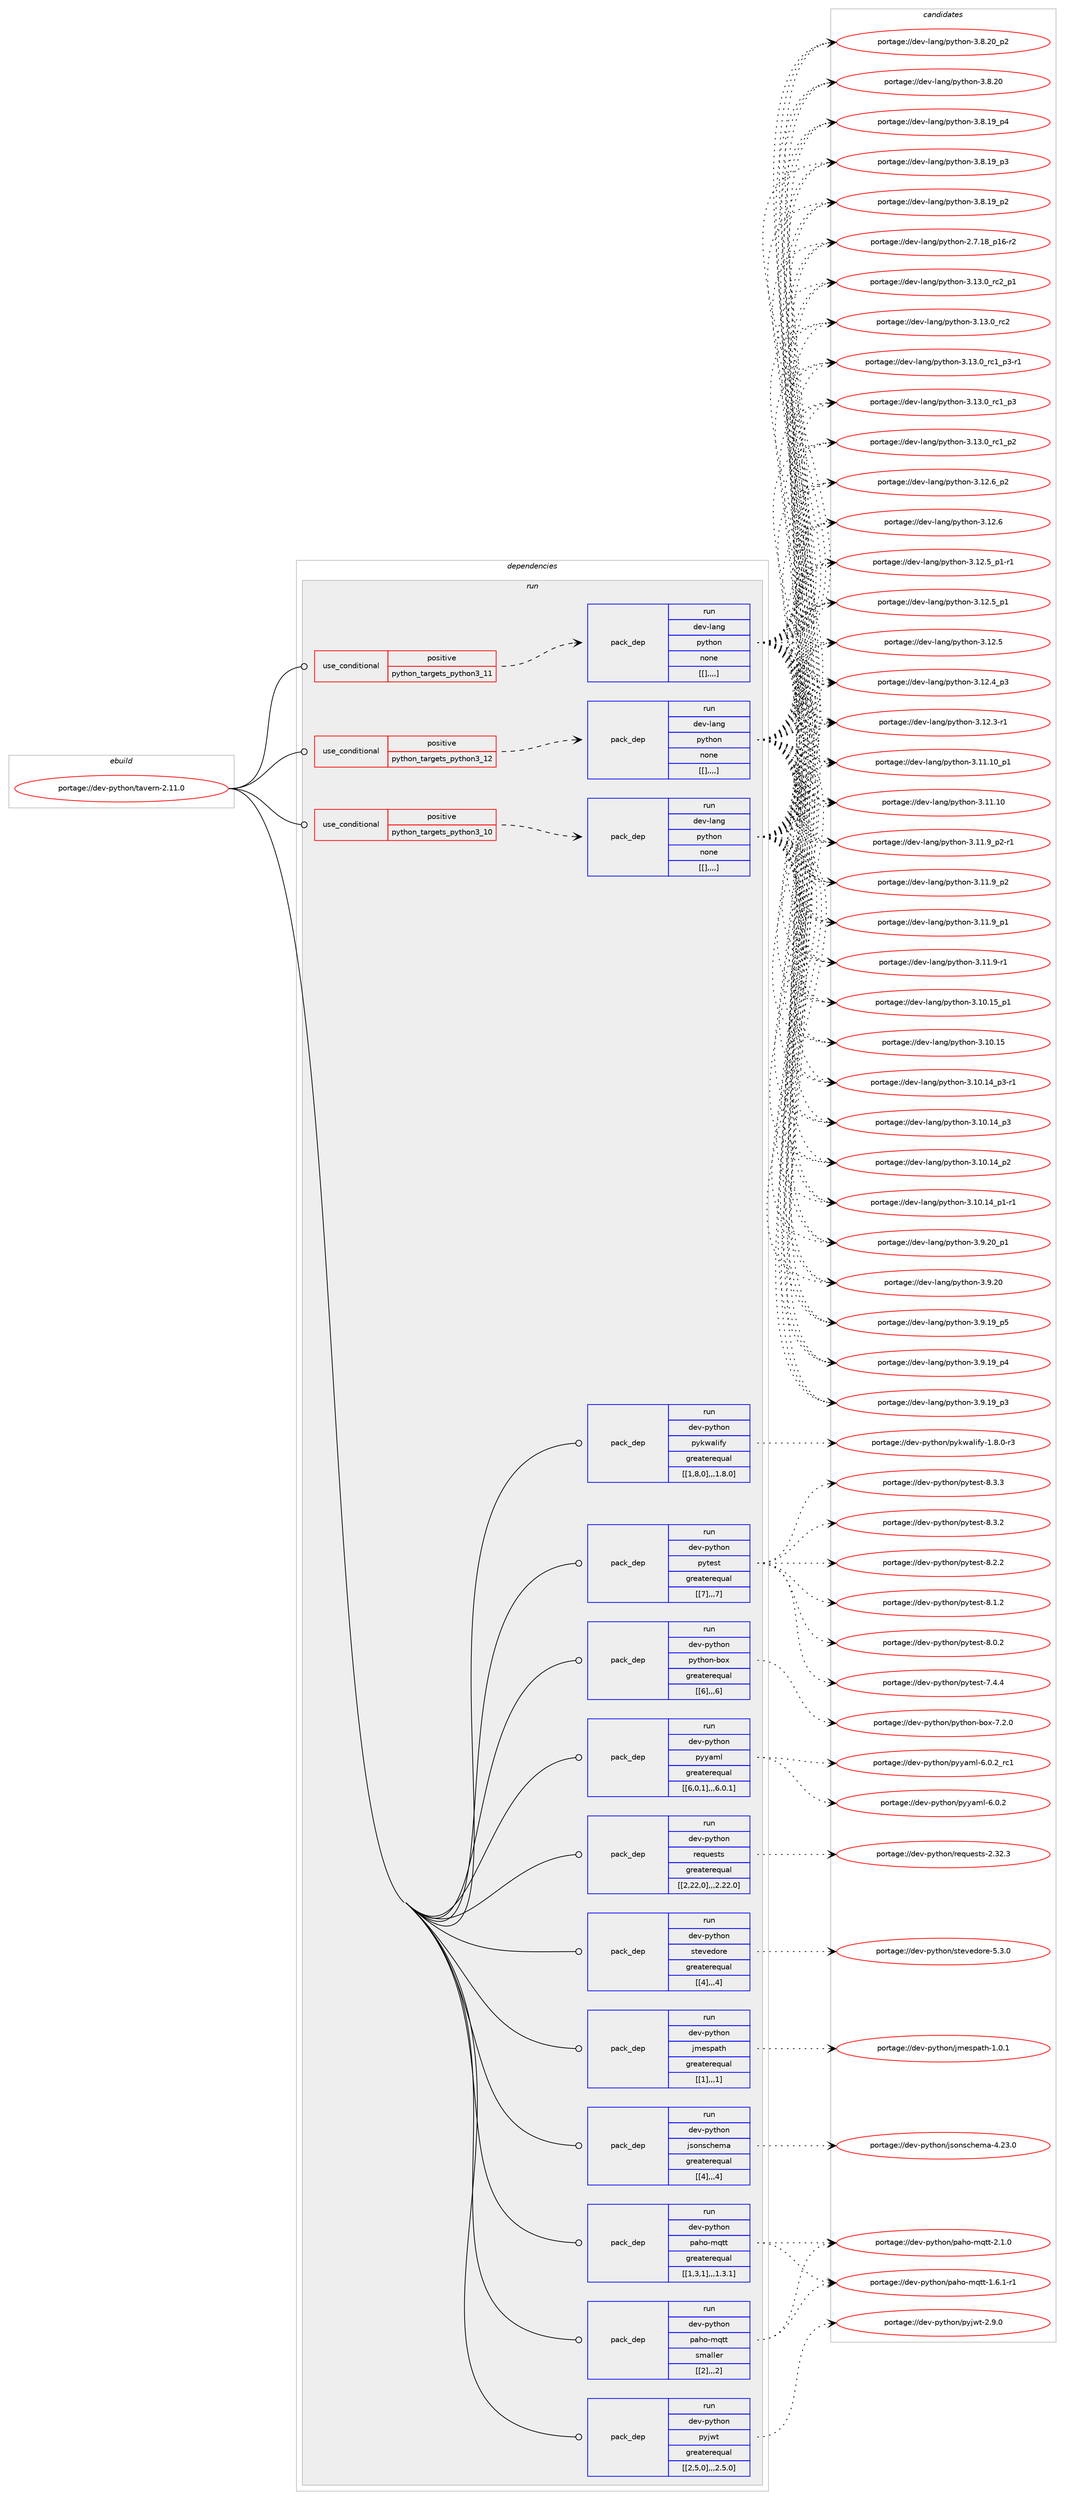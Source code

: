 digraph prolog {

# *************
# Graph options
# *************

newrank=true;
concentrate=true;
compound=true;
graph [rankdir=LR,fontname=Helvetica,fontsize=10,ranksep=1.5];#, ranksep=2.5, nodesep=0.2];
edge  [arrowhead=vee];
node  [fontname=Helvetica,fontsize=10];

# **********
# The ebuild
# **********

subgraph cluster_leftcol {
color=gray;
label=<<i>ebuild</i>>;
id [label="portage://dev-python/tavern-2.11.0", color=red, width=4, href="../dev-python/tavern-2.11.0.svg"];
}

# ****************
# The dependencies
# ****************

subgraph cluster_midcol {
color=gray;
label=<<i>dependencies</i>>;
subgraph cluster_compile {
fillcolor="#eeeeee";
style=filled;
label=<<i>compile</i>>;
}
subgraph cluster_compileandrun {
fillcolor="#eeeeee";
style=filled;
label=<<i>compile and run</i>>;
}
subgraph cluster_run {
fillcolor="#eeeeee";
style=filled;
label=<<i>run</i>>;
subgraph cond42056 {
dependency168620 [label=<<TABLE BORDER="0" CELLBORDER="1" CELLSPACING="0" CELLPADDING="4"><TR><TD ROWSPAN="3" CELLPADDING="10">use_conditional</TD></TR><TR><TD>positive</TD></TR><TR><TD>python_targets_python3_10</TD></TR></TABLE>>, shape=none, color=red];
subgraph pack125306 {
dependency168621 [label=<<TABLE BORDER="0" CELLBORDER="1" CELLSPACING="0" CELLPADDING="4" WIDTH="220"><TR><TD ROWSPAN="6" CELLPADDING="30">pack_dep</TD></TR><TR><TD WIDTH="110">run</TD></TR><TR><TD>dev-lang</TD></TR><TR><TD>python</TD></TR><TR><TD>none</TD></TR><TR><TD>[[],,,,]</TD></TR></TABLE>>, shape=none, color=blue];
}
dependency168620:e -> dependency168621:w [weight=20,style="dashed",arrowhead="vee"];
}
id:e -> dependency168620:w [weight=20,style="solid",arrowhead="odot"];
subgraph cond42057 {
dependency168622 [label=<<TABLE BORDER="0" CELLBORDER="1" CELLSPACING="0" CELLPADDING="4"><TR><TD ROWSPAN="3" CELLPADDING="10">use_conditional</TD></TR><TR><TD>positive</TD></TR><TR><TD>python_targets_python3_11</TD></TR></TABLE>>, shape=none, color=red];
subgraph pack125307 {
dependency168623 [label=<<TABLE BORDER="0" CELLBORDER="1" CELLSPACING="0" CELLPADDING="4" WIDTH="220"><TR><TD ROWSPAN="6" CELLPADDING="30">pack_dep</TD></TR><TR><TD WIDTH="110">run</TD></TR><TR><TD>dev-lang</TD></TR><TR><TD>python</TD></TR><TR><TD>none</TD></TR><TR><TD>[[],,,,]</TD></TR></TABLE>>, shape=none, color=blue];
}
dependency168622:e -> dependency168623:w [weight=20,style="dashed",arrowhead="vee"];
}
id:e -> dependency168622:w [weight=20,style="solid",arrowhead="odot"];
subgraph cond42058 {
dependency168624 [label=<<TABLE BORDER="0" CELLBORDER="1" CELLSPACING="0" CELLPADDING="4"><TR><TD ROWSPAN="3" CELLPADDING="10">use_conditional</TD></TR><TR><TD>positive</TD></TR><TR><TD>python_targets_python3_12</TD></TR></TABLE>>, shape=none, color=red];
subgraph pack125308 {
dependency168625 [label=<<TABLE BORDER="0" CELLBORDER="1" CELLSPACING="0" CELLPADDING="4" WIDTH="220"><TR><TD ROWSPAN="6" CELLPADDING="30">pack_dep</TD></TR><TR><TD WIDTH="110">run</TD></TR><TR><TD>dev-lang</TD></TR><TR><TD>python</TD></TR><TR><TD>none</TD></TR><TR><TD>[[],,,,]</TD></TR></TABLE>>, shape=none, color=blue];
}
dependency168624:e -> dependency168625:w [weight=20,style="dashed",arrowhead="vee"];
}
id:e -> dependency168624:w [weight=20,style="solid",arrowhead="odot"];
subgraph pack125309 {
dependency168626 [label=<<TABLE BORDER="0" CELLBORDER="1" CELLSPACING="0" CELLPADDING="4" WIDTH="220"><TR><TD ROWSPAN="6" CELLPADDING="30">pack_dep</TD></TR><TR><TD WIDTH="110">run</TD></TR><TR><TD>dev-python</TD></TR><TR><TD>jmespath</TD></TR><TR><TD>greaterequal</TD></TR><TR><TD>[[1],,,1]</TD></TR></TABLE>>, shape=none, color=blue];
}
id:e -> dependency168626:w [weight=20,style="solid",arrowhead="odot"];
subgraph pack125310 {
dependency168627 [label=<<TABLE BORDER="0" CELLBORDER="1" CELLSPACING="0" CELLPADDING="4" WIDTH="220"><TR><TD ROWSPAN="6" CELLPADDING="30">pack_dep</TD></TR><TR><TD WIDTH="110">run</TD></TR><TR><TD>dev-python</TD></TR><TR><TD>jsonschema</TD></TR><TR><TD>greaterequal</TD></TR><TR><TD>[[4],,,4]</TD></TR></TABLE>>, shape=none, color=blue];
}
id:e -> dependency168627:w [weight=20,style="solid",arrowhead="odot"];
subgraph pack125311 {
dependency168628 [label=<<TABLE BORDER="0" CELLBORDER="1" CELLSPACING="0" CELLPADDING="4" WIDTH="220"><TR><TD ROWSPAN="6" CELLPADDING="30">pack_dep</TD></TR><TR><TD WIDTH="110">run</TD></TR><TR><TD>dev-python</TD></TR><TR><TD>paho-mqtt</TD></TR><TR><TD>greaterequal</TD></TR><TR><TD>[[1,3,1],,,1.3.1]</TD></TR></TABLE>>, shape=none, color=blue];
}
id:e -> dependency168628:w [weight=20,style="solid",arrowhead="odot"];
subgraph pack125312 {
dependency168629 [label=<<TABLE BORDER="0" CELLBORDER="1" CELLSPACING="0" CELLPADDING="4" WIDTH="220"><TR><TD ROWSPAN="6" CELLPADDING="30">pack_dep</TD></TR><TR><TD WIDTH="110">run</TD></TR><TR><TD>dev-python</TD></TR><TR><TD>paho-mqtt</TD></TR><TR><TD>smaller</TD></TR><TR><TD>[[2],,,2]</TD></TR></TABLE>>, shape=none, color=blue];
}
id:e -> dependency168629:w [weight=20,style="solid",arrowhead="odot"];
subgraph pack125313 {
dependency168630 [label=<<TABLE BORDER="0" CELLBORDER="1" CELLSPACING="0" CELLPADDING="4" WIDTH="220"><TR><TD ROWSPAN="6" CELLPADDING="30">pack_dep</TD></TR><TR><TD WIDTH="110">run</TD></TR><TR><TD>dev-python</TD></TR><TR><TD>pyjwt</TD></TR><TR><TD>greaterequal</TD></TR><TR><TD>[[2,5,0],,,2.5.0]</TD></TR></TABLE>>, shape=none, color=blue];
}
id:e -> dependency168630:w [weight=20,style="solid",arrowhead="odot"];
subgraph pack125314 {
dependency168631 [label=<<TABLE BORDER="0" CELLBORDER="1" CELLSPACING="0" CELLPADDING="4" WIDTH="220"><TR><TD ROWSPAN="6" CELLPADDING="30">pack_dep</TD></TR><TR><TD WIDTH="110">run</TD></TR><TR><TD>dev-python</TD></TR><TR><TD>pykwalify</TD></TR><TR><TD>greaterequal</TD></TR><TR><TD>[[1,8,0],,,1.8.0]</TD></TR></TABLE>>, shape=none, color=blue];
}
id:e -> dependency168631:w [weight=20,style="solid",arrowhead="odot"];
subgraph pack125315 {
dependency168632 [label=<<TABLE BORDER="0" CELLBORDER="1" CELLSPACING="0" CELLPADDING="4" WIDTH="220"><TR><TD ROWSPAN="6" CELLPADDING="30">pack_dep</TD></TR><TR><TD WIDTH="110">run</TD></TR><TR><TD>dev-python</TD></TR><TR><TD>pytest</TD></TR><TR><TD>greaterequal</TD></TR><TR><TD>[[7],,,7]</TD></TR></TABLE>>, shape=none, color=blue];
}
id:e -> dependency168632:w [weight=20,style="solid",arrowhead="odot"];
subgraph pack125316 {
dependency168633 [label=<<TABLE BORDER="0" CELLBORDER="1" CELLSPACING="0" CELLPADDING="4" WIDTH="220"><TR><TD ROWSPAN="6" CELLPADDING="30">pack_dep</TD></TR><TR><TD WIDTH="110">run</TD></TR><TR><TD>dev-python</TD></TR><TR><TD>python-box</TD></TR><TR><TD>greaterequal</TD></TR><TR><TD>[[6],,,6]</TD></TR></TABLE>>, shape=none, color=blue];
}
id:e -> dependency168633:w [weight=20,style="solid",arrowhead="odot"];
subgraph pack125317 {
dependency168634 [label=<<TABLE BORDER="0" CELLBORDER="1" CELLSPACING="0" CELLPADDING="4" WIDTH="220"><TR><TD ROWSPAN="6" CELLPADDING="30">pack_dep</TD></TR><TR><TD WIDTH="110">run</TD></TR><TR><TD>dev-python</TD></TR><TR><TD>pyyaml</TD></TR><TR><TD>greaterequal</TD></TR><TR><TD>[[6,0,1],,,6.0.1]</TD></TR></TABLE>>, shape=none, color=blue];
}
id:e -> dependency168634:w [weight=20,style="solid",arrowhead="odot"];
subgraph pack125318 {
dependency168635 [label=<<TABLE BORDER="0" CELLBORDER="1" CELLSPACING="0" CELLPADDING="4" WIDTH="220"><TR><TD ROWSPAN="6" CELLPADDING="30">pack_dep</TD></TR><TR><TD WIDTH="110">run</TD></TR><TR><TD>dev-python</TD></TR><TR><TD>requests</TD></TR><TR><TD>greaterequal</TD></TR><TR><TD>[[2,22,0],,,2.22.0]</TD></TR></TABLE>>, shape=none, color=blue];
}
id:e -> dependency168635:w [weight=20,style="solid",arrowhead="odot"];
subgraph pack125319 {
dependency168636 [label=<<TABLE BORDER="0" CELLBORDER="1" CELLSPACING="0" CELLPADDING="4" WIDTH="220"><TR><TD ROWSPAN="6" CELLPADDING="30">pack_dep</TD></TR><TR><TD WIDTH="110">run</TD></TR><TR><TD>dev-python</TD></TR><TR><TD>stevedore</TD></TR><TR><TD>greaterequal</TD></TR><TR><TD>[[4],,,4]</TD></TR></TABLE>>, shape=none, color=blue];
}
id:e -> dependency168636:w [weight=20,style="solid",arrowhead="odot"];
}
}

# **************
# The candidates
# **************

subgraph cluster_choices {
rank=same;
color=gray;
label=<<i>candidates</i>>;

subgraph choice125306 {
color=black;
nodesep=1;
choice100101118451089711010347112121116104111110455146495146489511499509511249 [label="portage://dev-lang/python-3.13.0_rc2_p1", color=red, width=4,href="../dev-lang/python-3.13.0_rc2_p1.svg"];
choice10010111845108971101034711212111610411111045514649514648951149950 [label="portage://dev-lang/python-3.13.0_rc2", color=red, width=4,href="../dev-lang/python-3.13.0_rc2.svg"];
choice1001011184510897110103471121211161041111104551464951464895114994995112514511449 [label="portage://dev-lang/python-3.13.0_rc1_p3-r1", color=red, width=4,href="../dev-lang/python-3.13.0_rc1_p3-r1.svg"];
choice100101118451089711010347112121116104111110455146495146489511499499511251 [label="portage://dev-lang/python-3.13.0_rc1_p3", color=red, width=4,href="../dev-lang/python-3.13.0_rc1_p3.svg"];
choice100101118451089711010347112121116104111110455146495146489511499499511250 [label="portage://dev-lang/python-3.13.0_rc1_p2", color=red, width=4,href="../dev-lang/python-3.13.0_rc1_p2.svg"];
choice100101118451089711010347112121116104111110455146495046549511250 [label="portage://dev-lang/python-3.12.6_p2", color=red, width=4,href="../dev-lang/python-3.12.6_p2.svg"];
choice10010111845108971101034711212111610411111045514649504654 [label="portage://dev-lang/python-3.12.6", color=red, width=4,href="../dev-lang/python-3.12.6.svg"];
choice1001011184510897110103471121211161041111104551464950465395112494511449 [label="portage://dev-lang/python-3.12.5_p1-r1", color=red, width=4,href="../dev-lang/python-3.12.5_p1-r1.svg"];
choice100101118451089711010347112121116104111110455146495046539511249 [label="portage://dev-lang/python-3.12.5_p1", color=red, width=4,href="../dev-lang/python-3.12.5_p1.svg"];
choice10010111845108971101034711212111610411111045514649504653 [label="portage://dev-lang/python-3.12.5", color=red, width=4,href="../dev-lang/python-3.12.5.svg"];
choice100101118451089711010347112121116104111110455146495046529511251 [label="portage://dev-lang/python-3.12.4_p3", color=red, width=4,href="../dev-lang/python-3.12.4_p3.svg"];
choice100101118451089711010347112121116104111110455146495046514511449 [label="portage://dev-lang/python-3.12.3-r1", color=red, width=4,href="../dev-lang/python-3.12.3-r1.svg"];
choice10010111845108971101034711212111610411111045514649494649489511249 [label="portage://dev-lang/python-3.11.10_p1", color=red, width=4,href="../dev-lang/python-3.11.10_p1.svg"];
choice1001011184510897110103471121211161041111104551464949464948 [label="portage://dev-lang/python-3.11.10", color=red, width=4,href="../dev-lang/python-3.11.10.svg"];
choice1001011184510897110103471121211161041111104551464949465795112504511449 [label="portage://dev-lang/python-3.11.9_p2-r1", color=red, width=4,href="../dev-lang/python-3.11.9_p2-r1.svg"];
choice100101118451089711010347112121116104111110455146494946579511250 [label="portage://dev-lang/python-3.11.9_p2", color=red, width=4,href="../dev-lang/python-3.11.9_p2.svg"];
choice100101118451089711010347112121116104111110455146494946579511249 [label="portage://dev-lang/python-3.11.9_p1", color=red, width=4,href="../dev-lang/python-3.11.9_p1.svg"];
choice100101118451089711010347112121116104111110455146494946574511449 [label="portage://dev-lang/python-3.11.9-r1", color=red, width=4,href="../dev-lang/python-3.11.9-r1.svg"];
choice10010111845108971101034711212111610411111045514649484649539511249 [label="portage://dev-lang/python-3.10.15_p1", color=red, width=4,href="../dev-lang/python-3.10.15_p1.svg"];
choice1001011184510897110103471121211161041111104551464948464953 [label="portage://dev-lang/python-3.10.15", color=red, width=4,href="../dev-lang/python-3.10.15.svg"];
choice100101118451089711010347112121116104111110455146494846495295112514511449 [label="portage://dev-lang/python-3.10.14_p3-r1", color=red, width=4,href="../dev-lang/python-3.10.14_p3-r1.svg"];
choice10010111845108971101034711212111610411111045514649484649529511251 [label="portage://dev-lang/python-3.10.14_p3", color=red, width=4,href="../dev-lang/python-3.10.14_p3.svg"];
choice10010111845108971101034711212111610411111045514649484649529511250 [label="portage://dev-lang/python-3.10.14_p2", color=red, width=4,href="../dev-lang/python-3.10.14_p2.svg"];
choice100101118451089711010347112121116104111110455146494846495295112494511449 [label="portage://dev-lang/python-3.10.14_p1-r1", color=red, width=4,href="../dev-lang/python-3.10.14_p1-r1.svg"];
choice100101118451089711010347112121116104111110455146574650489511249 [label="portage://dev-lang/python-3.9.20_p1", color=red, width=4,href="../dev-lang/python-3.9.20_p1.svg"];
choice10010111845108971101034711212111610411111045514657465048 [label="portage://dev-lang/python-3.9.20", color=red, width=4,href="../dev-lang/python-3.9.20.svg"];
choice100101118451089711010347112121116104111110455146574649579511253 [label="portage://dev-lang/python-3.9.19_p5", color=red, width=4,href="../dev-lang/python-3.9.19_p5.svg"];
choice100101118451089711010347112121116104111110455146574649579511252 [label="portage://dev-lang/python-3.9.19_p4", color=red, width=4,href="../dev-lang/python-3.9.19_p4.svg"];
choice100101118451089711010347112121116104111110455146574649579511251 [label="portage://dev-lang/python-3.9.19_p3", color=red, width=4,href="../dev-lang/python-3.9.19_p3.svg"];
choice100101118451089711010347112121116104111110455146564650489511250 [label="portage://dev-lang/python-3.8.20_p2", color=red, width=4,href="../dev-lang/python-3.8.20_p2.svg"];
choice10010111845108971101034711212111610411111045514656465048 [label="portage://dev-lang/python-3.8.20", color=red, width=4,href="../dev-lang/python-3.8.20.svg"];
choice100101118451089711010347112121116104111110455146564649579511252 [label="portage://dev-lang/python-3.8.19_p4", color=red, width=4,href="../dev-lang/python-3.8.19_p4.svg"];
choice100101118451089711010347112121116104111110455146564649579511251 [label="portage://dev-lang/python-3.8.19_p3", color=red, width=4,href="../dev-lang/python-3.8.19_p3.svg"];
choice100101118451089711010347112121116104111110455146564649579511250 [label="portage://dev-lang/python-3.8.19_p2", color=red, width=4,href="../dev-lang/python-3.8.19_p2.svg"];
choice100101118451089711010347112121116104111110455046554649569511249544511450 [label="portage://dev-lang/python-2.7.18_p16-r2", color=red, width=4,href="../dev-lang/python-2.7.18_p16-r2.svg"];
dependency168621:e -> choice100101118451089711010347112121116104111110455146495146489511499509511249:w [style=dotted,weight="100"];
dependency168621:e -> choice10010111845108971101034711212111610411111045514649514648951149950:w [style=dotted,weight="100"];
dependency168621:e -> choice1001011184510897110103471121211161041111104551464951464895114994995112514511449:w [style=dotted,weight="100"];
dependency168621:e -> choice100101118451089711010347112121116104111110455146495146489511499499511251:w [style=dotted,weight="100"];
dependency168621:e -> choice100101118451089711010347112121116104111110455146495146489511499499511250:w [style=dotted,weight="100"];
dependency168621:e -> choice100101118451089711010347112121116104111110455146495046549511250:w [style=dotted,weight="100"];
dependency168621:e -> choice10010111845108971101034711212111610411111045514649504654:w [style=dotted,weight="100"];
dependency168621:e -> choice1001011184510897110103471121211161041111104551464950465395112494511449:w [style=dotted,weight="100"];
dependency168621:e -> choice100101118451089711010347112121116104111110455146495046539511249:w [style=dotted,weight="100"];
dependency168621:e -> choice10010111845108971101034711212111610411111045514649504653:w [style=dotted,weight="100"];
dependency168621:e -> choice100101118451089711010347112121116104111110455146495046529511251:w [style=dotted,weight="100"];
dependency168621:e -> choice100101118451089711010347112121116104111110455146495046514511449:w [style=dotted,weight="100"];
dependency168621:e -> choice10010111845108971101034711212111610411111045514649494649489511249:w [style=dotted,weight="100"];
dependency168621:e -> choice1001011184510897110103471121211161041111104551464949464948:w [style=dotted,weight="100"];
dependency168621:e -> choice1001011184510897110103471121211161041111104551464949465795112504511449:w [style=dotted,weight="100"];
dependency168621:e -> choice100101118451089711010347112121116104111110455146494946579511250:w [style=dotted,weight="100"];
dependency168621:e -> choice100101118451089711010347112121116104111110455146494946579511249:w [style=dotted,weight="100"];
dependency168621:e -> choice100101118451089711010347112121116104111110455146494946574511449:w [style=dotted,weight="100"];
dependency168621:e -> choice10010111845108971101034711212111610411111045514649484649539511249:w [style=dotted,weight="100"];
dependency168621:e -> choice1001011184510897110103471121211161041111104551464948464953:w [style=dotted,weight="100"];
dependency168621:e -> choice100101118451089711010347112121116104111110455146494846495295112514511449:w [style=dotted,weight="100"];
dependency168621:e -> choice10010111845108971101034711212111610411111045514649484649529511251:w [style=dotted,weight="100"];
dependency168621:e -> choice10010111845108971101034711212111610411111045514649484649529511250:w [style=dotted,weight="100"];
dependency168621:e -> choice100101118451089711010347112121116104111110455146494846495295112494511449:w [style=dotted,weight="100"];
dependency168621:e -> choice100101118451089711010347112121116104111110455146574650489511249:w [style=dotted,weight="100"];
dependency168621:e -> choice10010111845108971101034711212111610411111045514657465048:w [style=dotted,weight="100"];
dependency168621:e -> choice100101118451089711010347112121116104111110455146574649579511253:w [style=dotted,weight="100"];
dependency168621:e -> choice100101118451089711010347112121116104111110455146574649579511252:w [style=dotted,weight="100"];
dependency168621:e -> choice100101118451089711010347112121116104111110455146574649579511251:w [style=dotted,weight="100"];
dependency168621:e -> choice100101118451089711010347112121116104111110455146564650489511250:w [style=dotted,weight="100"];
dependency168621:e -> choice10010111845108971101034711212111610411111045514656465048:w [style=dotted,weight="100"];
dependency168621:e -> choice100101118451089711010347112121116104111110455146564649579511252:w [style=dotted,weight="100"];
dependency168621:e -> choice100101118451089711010347112121116104111110455146564649579511251:w [style=dotted,weight="100"];
dependency168621:e -> choice100101118451089711010347112121116104111110455146564649579511250:w [style=dotted,weight="100"];
dependency168621:e -> choice100101118451089711010347112121116104111110455046554649569511249544511450:w [style=dotted,weight="100"];
}
subgraph choice125307 {
color=black;
nodesep=1;
choice100101118451089711010347112121116104111110455146495146489511499509511249 [label="portage://dev-lang/python-3.13.0_rc2_p1", color=red, width=4,href="../dev-lang/python-3.13.0_rc2_p1.svg"];
choice10010111845108971101034711212111610411111045514649514648951149950 [label="portage://dev-lang/python-3.13.0_rc2", color=red, width=4,href="../dev-lang/python-3.13.0_rc2.svg"];
choice1001011184510897110103471121211161041111104551464951464895114994995112514511449 [label="portage://dev-lang/python-3.13.0_rc1_p3-r1", color=red, width=4,href="../dev-lang/python-3.13.0_rc1_p3-r1.svg"];
choice100101118451089711010347112121116104111110455146495146489511499499511251 [label="portage://dev-lang/python-3.13.0_rc1_p3", color=red, width=4,href="../dev-lang/python-3.13.0_rc1_p3.svg"];
choice100101118451089711010347112121116104111110455146495146489511499499511250 [label="portage://dev-lang/python-3.13.0_rc1_p2", color=red, width=4,href="../dev-lang/python-3.13.0_rc1_p2.svg"];
choice100101118451089711010347112121116104111110455146495046549511250 [label="portage://dev-lang/python-3.12.6_p2", color=red, width=4,href="../dev-lang/python-3.12.6_p2.svg"];
choice10010111845108971101034711212111610411111045514649504654 [label="portage://dev-lang/python-3.12.6", color=red, width=4,href="../dev-lang/python-3.12.6.svg"];
choice1001011184510897110103471121211161041111104551464950465395112494511449 [label="portage://dev-lang/python-3.12.5_p1-r1", color=red, width=4,href="../dev-lang/python-3.12.5_p1-r1.svg"];
choice100101118451089711010347112121116104111110455146495046539511249 [label="portage://dev-lang/python-3.12.5_p1", color=red, width=4,href="../dev-lang/python-3.12.5_p1.svg"];
choice10010111845108971101034711212111610411111045514649504653 [label="portage://dev-lang/python-3.12.5", color=red, width=4,href="../dev-lang/python-3.12.5.svg"];
choice100101118451089711010347112121116104111110455146495046529511251 [label="portage://dev-lang/python-3.12.4_p3", color=red, width=4,href="../dev-lang/python-3.12.4_p3.svg"];
choice100101118451089711010347112121116104111110455146495046514511449 [label="portage://dev-lang/python-3.12.3-r1", color=red, width=4,href="../dev-lang/python-3.12.3-r1.svg"];
choice10010111845108971101034711212111610411111045514649494649489511249 [label="portage://dev-lang/python-3.11.10_p1", color=red, width=4,href="../dev-lang/python-3.11.10_p1.svg"];
choice1001011184510897110103471121211161041111104551464949464948 [label="portage://dev-lang/python-3.11.10", color=red, width=4,href="../dev-lang/python-3.11.10.svg"];
choice1001011184510897110103471121211161041111104551464949465795112504511449 [label="portage://dev-lang/python-3.11.9_p2-r1", color=red, width=4,href="../dev-lang/python-3.11.9_p2-r1.svg"];
choice100101118451089711010347112121116104111110455146494946579511250 [label="portage://dev-lang/python-3.11.9_p2", color=red, width=4,href="../dev-lang/python-3.11.9_p2.svg"];
choice100101118451089711010347112121116104111110455146494946579511249 [label="portage://dev-lang/python-3.11.9_p1", color=red, width=4,href="../dev-lang/python-3.11.9_p1.svg"];
choice100101118451089711010347112121116104111110455146494946574511449 [label="portage://dev-lang/python-3.11.9-r1", color=red, width=4,href="../dev-lang/python-3.11.9-r1.svg"];
choice10010111845108971101034711212111610411111045514649484649539511249 [label="portage://dev-lang/python-3.10.15_p1", color=red, width=4,href="../dev-lang/python-3.10.15_p1.svg"];
choice1001011184510897110103471121211161041111104551464948464953 [label="portage://dev-lang/python-3.10.15", color=red, width=4,href="../dev-lang/python-3.10.15.svg"];
choice100101118451089711010347112121116104111110455146494846495295112514511449 [label="portage://dev-lang/python-3.10.14_p3-r1", color=red, width=4,href="../dev-lang/python-3.10.14_p3-r1.svg"];
choice10010111845108971101034711212111610411111045514649484649529511251 [label="portage://dev-lang/python-3.10.14_p3", color=red, width=4,href="../dev-lang/python-3.10.14_p3.svg"];
choice10010111845108971101034711212111610411111045514649484649529511250 [label="portage://dev-lang/python-3.10.14_p2", color=red, width=4,href="../dev-lang/python-3.10.14_p2.svg"];
choice100101118451089711010347112121116104111110455146494846495295112494511449 [label="portage://dev-lang/python-3.10.14_p1-r1", color=red, width=4,href="../dev-lang/python-3.10.14_p1-r1.svg"];
choice100101118451089711010347112121116104111110455146574650489511249 [label="portage://dev-lang/python-3.9.20_p1", color=red, width=4,href="../dev-lang/python-3.9.20_p1.svg"];
choice10010111845108971101034711212111610411111045514657465048 [label="portage://dev-lang/python-3.9.20", color=red, width=4,href="../dev-lang/python-3.9.20.svg"];
choice100101118451089711010347112121116104111110455146574649579511253 [label="portage://dev-lang/python-3.9.19_p5", color=red, width=4,href="../dev-lang/python-3.9.19_p5.svg"];
choice100101118451089711010347112121116104111110455146574649579511252 [label="portage://dev-lang/python-3.9.19_p4", color=red, width=4,href="../dev-lang/python-3.9.19_p4.svg"];
choice100101118451089711010347112121116104111110455146574649579511251 [label="portage://dev-lang/python-3.9.19_p3", color=red, width=4,href="../dev-lang/python-3.9.19_p3.svg"];
choice100101118451089711010347112121116104111110455146564650489511250 [label="portage://dev-lang/python-3.8.20_p2", color=red, width=4,href="../dev-lang/python-3.8.20_p2.svg"];
choice10010111845108971101034711212111610411111045514656465048 [label="portage://dev-lang/python-3.8.20", color=red, width=4,href="../dev-lang/python-3.8.20.svg"];
choice100101118451089711010347112121116104111110455146564649579511252 [label="portage://dev-lang/python-3.8.19_p4", color=red, width=4,href="../dev-lang/python-3.8.19_p4.svg"];
choice100101118451089711010347112121116104111110455146564649579511251 [label="portage://dev-lang/python-3.8.19_p3", color=red, width=4,href="../dev-lang/python-3.8.19_p3.svg"];
choice100101118451089711010347112121116104111110455146564649579511250 [label="portage://dev-lang/python-3.8.19_p2", color=red, width=4,href="../dev-lang/python-3.8.19_p2.svg"];
choice100101118451089711010347112121116104111110455046554649569511249544511450 [label="portage://dev-lang/python-2.7.18_p16-r2", color=red, width=4,href="../dev-lang/python-2.7.18_p16-r2.svg"];
dependency168623:e -> choice100101118451089711010347112121116104111110455146495146489511499509511249:w [style=dotted,weight="100"];
dependency168623:e -> choice10010111845108971101034711212111610411111045514649514648951149950:w [style=dotted,weight="100"];
dependency168623:e -> choice1001011184510897110103471121211161041111104551464951464895114994995112514511449:w [style=dotted,weight="100"];
dependency168623:e -> choice100101118451089711010347112121116104111110455146495146489511499499511251:w [style=dotted,weight="100"];
dependency168623:e -> choice100101118451089711010347112121116104111110455146495146489511499499511250:w [style=dotted,weight="100"];
dependency168623:e -> choice100101118451089711010347112121116104111110455146495046549511250:w [style=dotted,weight="100"];
dependency168623:e -> choice10010111845108971101034711212111610411111045514649504654:w [style=dotted,weight="100"];
dependency168623:e -> choice1001011184510897110103471121211161041111104551464950465395112494511449:w [style=dotted,weight="100"];
dependency168623:e -> choice100101118451089711010347112121116104111110455146495046539511249:w [style=dotted,weight="100"];
dependency168623:e -> choice10010111845108971101034711212111610411111045514649504653:w [style=dotted,weight="100"];
dependency168623:e -> choice100101118451089711010347112121116104111110455146495046529511251:w [style=dotted,weight="100"];
dependency168623:e -> choice100101118451089711010347112121116104111110455146495046514511449:w [style=dotted,weight="100"];
dependency168623:e -> choice10010111845108971101034711212111610411111045514649494649489511249:w [style=dotted,weight="100"];
dependency168623:e -> choice1001011184510897110103471121211161041111104551464949464948:w [style=dotted,weight="100"];
dependency168623:e -> choice1001011184510897110103471121211161041111104551464949465795112504511449:w [style=dotted,weight="100"];
dependency168623:e -> choice100101118451089711010347112121116104111110455146494946579511250:w [style=dotted,weight="100"];
dependency168623:e -> choice100101118451089711010347112121116104111110455146494946579511249:w [style=dotted,weight="100"];
dependency168623:e -> choice100101118451089711010347112121116104111110455146494946574511449:w [style=dotted,weight="100"];
dependency168623:e -> choice10010111845108971101034711212111610411111045514649484649539511249:w [style=dotted,weight="100"];
dependency168623:e -> choice1001011184510897110103471121211161041111104551464948464953:w [style=dotted,weight="100"];
dependency168623:e -> choice100101118451089711010347112121116104111110455146494846495295112514511449:w [style=dotted,weight="100"];
dependency168623:e -> choice10010111845108971101034711212111610411111045514649484649529511251:w [style=dotted,weight="100"];
dependency168623:e -> choice10010111845108971101034711212111610411111045514649484649529511250:w [style=dotted,weight="100"];
dependency168623:e -> choice100101118451089711010347112121116104111110455146494846495295112494511449:w [style=dotted,weight="100"];
dependency168623:e -> choice100101118451089711010347112121116104111110455146574650489511249:w [style=dotted,weight="100"];
dependency168623:e -> choice10010111845108971101034711212111610411111045514657465048:w [style=dotted,weight="100"];
dependency168623:e -> choice100101118451089711010347112121116104111110455146574649579511253:w [style=dotted,weight="100"];
dependency168623:e -> choice100101118451089711010347112121116104111110455146574649579511252:w [style=dotted,weight="100"];
dependency168623:e -> choice100101118451089711010347112121116104111110455146574649579511251:w [style=dotted,weight="100"];
dependency168623:e -> choice100101118451089711010347112121116104111110455146564650489511250:w [style=dotted,weight="100"];
dependency168623:e -> choice10010111845108971101034711212111610411111045514656465048:w [style=dotted,weight="100"];
dependency168623:e -> choice100101118451089711010347112121116104111110455146564649579511252:w [style=dotted,weight="100"];
dependency168623:e -> choice100101118451089711010347112121116104111110455146564649579511251:w [style=dotted,weight="100"];
dependency168623:e -> choice100101118451089711010347112121116104111110455146564649579511250:w [style=dotted,weight="100"];
dependency168623:e -> choice100101118451089711010347112121116104111110455046554649569511249544511450:w [style=dotted,weight="100"];
}
subgraph choice125308 {
color=black;
nodesep=1;
choice100101118451089711010347112121116104111110455146495146489511499509511249 [label="portage://dev-lang/python-3.13.0_rc2_p1", color=red, width=4,href="../dev-lang/python-3.13.0_rc2_p1.svg"];
choice10010111845108971101034711212111610411111045514649514648951149950 [label="portage://dev-lang/python-3.13.0_rc2", color=red, width=4,href="../dev-lang/python-3.13.0_rc2.svg"];
choice1001011184510897110103471121211161041111104551464951464895114994995112514511449 [label="portage://dev-lang/python-3.13.0_rc1_p3-r1", color=red, width=4,href="../dev-lang/python-3.13.0_rc1_p3-r1.svg"];
choice100101118451089711010347112121116104111110455146495146489511499499511251 [label="portage://dev-lang/python-3.13.0_rc1_p3", color=red, width=4,href="../dev-lang/python-3.13.0_rc1_p3.svg"];
choice100101118451089711010347112121116104111110455146495146489511499499511250 [label="portage://dev-lang/python-3.13.0_rc1_p2", color=red, width=4,href="../dev-lang/python-3.13.0_rc1_p2.svg"];
choice100101118451089711010347112121116104111110455146495046549511250 [label="portage://dev-lang/python-3.12.6_p2", color=red, width=4,href="../dev-lang/python-3.12.6_p2.svg"];
choice10010111845108971101034711212111610411111045514649504654 [label="portage://dev-lang/python-3.12.6", color=red, width=4,href="../dev-lang/python-3.12.6.svg"];
choice1001011184510897110103471121211161041111104551464950465395112494511449 [label="portage://dev-lang/python-3.12.5_p1-r1", color=red, width=4,href="../dev-lang/python-3.12.5_p1-r1.svg"];
choice100101118451089711010347112121116104111110455146495046539511249 [label="portage://dev-lang/python-3.12.5_p1", color=red, width=4,href="../dev-lang/python-3.12.5_p1.svg"];
choice10010111845108971101034711212111610411111045514649504653 [label="portage://dev-lang/python-3.12.5", color=red, width=4,href="../dev-lang/python-3.12.5.svg"];
choice100101118451089711010347112121116104111110455146495046529511251 [label="portage://dev-lang/python-3.12.4_p3", color=red, width=4,href="../dev-lang/python-3.12.4_p3.svg"];
choice100101118451089711010347112121116104111110455146495046514511449 [label="portage://dev-lang/python-3.12.3-r1", color=red, width=4,href="../dev-lang/python-3.12.3-r1.svg"];
choice10010111845108971101034711212111610411111045514649494649489511249 [label="portage://dev-lang/python-3.11.10_p1", color=red, width=4,href="../dev-lang/python-3.11.10_p1.svg"];
choice1001011184510897110103471121211161041111104551464949464948 [label="portage://dev-lang/python-3.11.10", color=red, width=4,href="../dev-lang/python-3.11.10.svg"];
choice1001011184510897110103471121211161041111104551464949465795112504511449 [label="portage://dev-lang/python-3.11.9_p2-r1", color=red, width=4,href="../dev-lang/python-3.11.9_p2-r1.svg"];
choice100101118451089711010347112121116104111110455146494946579511250 [label="portage://dev-lang/python-3.11.9_p2", color=red, width=4,href="../dev-lang/python-3.11.9_p2.svg"];
choice100101118451089711010347112121116104111110455146494946579511249 [label="portage://dev-lang/python-3.11.9_p1", color=red, width=4,href="../dev-lang/python-3.11.9_p1.svg"];
choice100101118451089711010347112121116104111110455146494946574511449 [label="portage://dev-lang/python-3.11.9-r1", color=red, width=4,href="../dev-lang/python-3.11.9-r1.svg"];
choice10010111845108971101034711212111610411111045514649484649539511249 [label="portage://dev-lang/python-3.10.15_p1", color=red, width=4,href="../dev-lang/python-3.10.15_p1.svg"];
choice1001011184510897110103471121211161041111104551464948464953 [label="portage://dev-lang/python-3.10.15", color=red, width=4,href="../dev-lang/python-3.10.15.svg"];
choice100101118451089711010347112121116104111110455146494846495295112514511449 [label="portage://dev-lang/python-3.10.14_p3-r1", color=red, width=4,href="../dev-lang/python-3.10.14_p3-r1.svg"];
choice10010111845108971101034711212111610411111045514649484649529511251 [label="portage://dev-lang/python-3.10.14_p3", color=red, width=4,href="../dev-lang/python-3.10.14_p3.svg"];
choice10010111845108971101034711212111610411111045514649484649529511250 [label="portage://dev-lang/python-3.10.14_p2", color=red, width=4,href="../dev-lang/python-3.10.14_p2.svg"];
choice100101118451089711010347112121116104111110455146494846495295112494511449 [label="portage://dev-lang/python-3.10.14_p1-r1", color=red, width=4,href="../dev-lang/python-3.10.14_p1-r1.svg"];
choice100101118451089711010347112121116104111110455146574650489511249 [label="portage://dev-lang/python-3.9.20_p1", color=red, width=4,href="../dev-lang/python-3.9.20_p1.svg"];
choice10010111845108971101034711212111610411111045514657465048 [label="portage://dev-lang/python-3.9.20", color=red, width=4,href="../dev-lang/python-3.9.20.svg"];
choice100101118451089711010347112121116104111110455146574649579511253 [label="portage://dev-lang/python-3.9.19_p5", color=red, width=4,href="../dev-lang/python-3.9.19_p5.svg"];
choice100101118451089711010347112121116104111110455146574649579511252 [label="portage://dev-lang/python-3.9.19_p4", color=red, width=4,href="../dev-lang/python-3.9.19_p4.svg"];
choice100101118451089711010347112121116104111110455146574649579511251 [label="portage://dev-lang/python-3.9.19_p3", color=red, width=4,href="../dev-lang/python-3.9.19_p3.svg"];
choice100101118451089711010347112121116104111110455146564650489511250 [label="portage://dev-lang/python-3.8.20_p2", color=red, width=4,href="../dev-lang/python-3.8.20_p2.svg"];
choice10010111845108971101034711212111610411111045514656465048 [label="portage://dev-lang/python-3.8.20", color=red, width=4,href="../dev-lang/python-3.8.20.svg"];
choice100101118451089711010347112121116104111110455146564649579511252 [label="portage://dev-lang/python-3.8.19_p4", color=red, width=4,href="../dev-lang/python-3.8.19_p4.svg"];
choice100101118451089711010347112121116104111110455146564649579511251 [label="portage://dev-lang/python-3.8.19_p3", color=red, width=4,href="../dev-lang/python-3.8.19_p3.svg"];
choice100101118451089711010347112121116104111110455146564649579511250 [label="portage://dev-lang/python-3.8.19_p2", color=red, width=4,href="../dev-lang/python-3.8.19_p2.svg"];
choice100101118451089711010347112121116104111110455046554649569511249544511450 [label="portage://dev-lang/python-2.7.18_p16-r2", color=red, width=4,href="../dev-lang/python-2.7.18_p16-r2.svg"];
dependency168625:e -> choice100101118451089711010347112121116104111110455146495146489511499509511249:w [style=dotted,weight="100"];
dependency168625:e -> choice10010111845108971101034711212111610411111045514649514648951149950:w [style=dotted,weight="100"];
dependency168625:e -> choice1001011184510897110103471121211161041111104551464951464895114994995112514511449:w [style=dotted,weight="100"];
dependency168625:e -> choice100101118451089711010347112121116104111110455146495146489511499499511251:w [style=dotted,weight="100"];
dependency168625:e -> choice100101118451089711010347112121116104111110455146495146489511499499511250:w [style=dotted,weight="100"];
dependency168625:e -> choice100101118451089711010347112121116104111110455146495046549511250:w [style=dotted,weight="100"];
dependency168625:e -> choice10010111845108971101034711212111610411111045514649504654:w [style=dotted,weight="100"];
dependency168625:e -> choice1001011184510897110103471121211161041111104551464950465395112494511449:w [style=dotted,weight="100"];
dependency168625:e -> choice100101118451089711010347112121116104111110455146495046539511249:w [style=dotted,weight="100"];
dependency168625:e -> choice10010111845108971101034711212111610411111045514649504653:w [style=dotted,weight="100"];
dependency168625:e -> choice100101118451089711010347112121116104111110455146495046529511251:w [style=dotted,weight="100"];
dependency168625:e -> choice100101118451089711010347112121116104111110455146495046514511449:w [style=dotted,weight="100"];
dependency168625:e -> choice10010111845108971101034711212111610411111045514649494649489511249:w [style=dotted,weight="100"];
dependency168625:e -> choice1001011184510897110103471121211161041111104551464949464948:w [style=dotted,weight="100"];
dependency168625:e -> choice1001011184510897110103471121211161041111104551464949465795112504511449:w [style=dotted,weight="100"];
dependency168625:e -> choice100101118451089711010347112121116104111110455146494946579511250:w [style=dotted,weight="100"];
dependency168625:e -> choice100101118451089711010347112121116104111110455146494946579511249:w [style=dotted,weight="100"];
dependency168625:e -> choice100101118451089711010347112121116104111110455146494946574511449:w [style=dotted,weight="100"];
dependency168625:e -> choice10010111845108971101034711212111610411111045514649484649539511249:w [style=dotted,weight="100"];
dependency168625:e -> choice1001011184510897110103471121211161041111104551464948464953:w [style=dotted,weight="100"];
dependency168625:e -> choice100101118451089711010347112121116104111110455146494846495295112514511449:w [style=dotted,weight="100"];
dependency168625:e -> choice10010111845108971101034711212111610411111045514649484649529511251:w [style=dotted,weight="100"];
dependency168625:e -> choice10010111845108971101034711212111610411111045514649484649529511250:w [style=dotted,weight="100"];
dependency168625:e -> choice100101118451089711010347112121116104111110455146494846495295112494511449:w [style=dotted,weight="100"];
dependency168625:e -> choice100101118451089711010347112121116104111110455146574650489511249:w [style=dotted,weight="100"];
dependency168625:e -> choice10010111845108971101034711212111610411111045514657465048:w [style=dotted,weight="100"];
dependency168625:e -> choice100101118451089711010347112121116104111110455146574649579511253:w [style=dotted,weight="100"];
dependency168625:e -> choice100101118451089711010347112121116104111110455146574649579511252:w [style=dotted,weight="100"];
dependency168625:e -> choice100101118451089711010347112121116104111110455146574649579511251:w [style=dotted,weight="100"];
dependency168625:e -> choice100101118451089711010347112121116104111110455146564650489511250:w [style=dotted,weight="100"];
dependency168625:e -> choice10010111845108971101034711212111610411111045514656465048:w [style=dotted,weight="100"];
dependency168625:e -> choice100101118451089711010347112121116104111110455146564649579511252:w [style=dotted,weight="100"];
dependency168625:e -> choice100101118451089711010347112121116104111110455146564649579511251:w [style=dotted,weight="100"];
dependency168625:e -> choice100101118451089711010347112121116104111110455146564649579511250:w [style=dotted,weight="100"];
dependency168625:e -> choice100101118451089711010347112121116104111110455046554649569511249544511450:w [style=dotted,weight="100"];
}
subgraph choice125309 {
color=black;
nodesep=1;
choice100101118451121211161041111104710610910111511297116104454946484649 [label="portage://dev-python/jmespath-1.0.1", color=red, width=4,href="../dev-python/jmespath-1.0.1.svg"];
dependency168626:e -> choice100101118451121211161041111104710610910111511297116104454946484649:w [style=dotted,weight="100"];
}
subgraph choice125310 {
color=black;
nodesep=1;
choice1001011184511212111610411111047106115111110115991041011099745524650514648 [label="portage://dev-python/jsonschema-4.23.0", color=red, width=4,href="../dev-python/jsonschema-4.23.0.svg"];
dependency168627:e -> choice1001011184511212111610411111047106115111110115991041011099745524650514648:w [style=dotted,weight="100"];
}
subgraph choice125311 {
color=black;
nodesep=1;
choice10010111845112121116104111110471129710411145109113116116455046494648 [label="portage://dev-python/paho-mqtt-2.1.0", color=red, width=4,href="../dev-python/paho-mqtt-2.1.0.svg"];
choice100101118451121211161041111104711297104111451091131161164549465446494511449 [label="portage://dev-python/paho-mqtt-1.6.1-r1", color=red, width=4,href="../dev-python/paho-mqtt-1.6.1-r1.svg"];
dependency168628:e -> choice10010111845112121116104111110471129710411145109113116116455046494648:w [style=dotted,weight="100"];
dependency168628:e -> choice100101118451121211161041111104711297104111451091131161164549465446494511449:w [style=dotted,weight="100"];
}
subgraph choice125312 {
color=black;
nodesep=1;
choice10010111845112121116104111110471129710411145109113116116455046494648 [label="portage://dev-python/paho-mqtt-2.1.0", color=red, width=4,href="../dev-python/paho-mqtt-2.1.0.svg"];
choice100101118451121211161041111104711297104111451091131161164549465446494511449 [label="portage://dev-python/paho-mqtt-1.6.1-r1", color=red, width=4,href="../dev-python/paho-mqtt-1.6.1-r1.svg"];
dependency168629:e -> choice10010111845112121116104111110471129710411145109113116116455046494648:w [style=dotted,weight="100"];
dependency168629:e -> choice100101118451121211161041111104711297104111451091131161164549465446494511449:w [style=dotted,weight="100"];
}
subgraph choice125313 {
color=black;
nodesep=1;
choice1001011184511212111610411111047112121106119116455046574648 [label="portage://dev-python/pyjwt-2.9.0", color=red, width=4,href="../dev-python/pyjwt-2.9.0.svg"];
dependency168630:e -> choice1001011184511212111610411111047112121106119116455046574648:w [style=dotted,weight="100"];
}
subgraph choice125314 {
color=black;
nodesep=1;
choice1001011184511212111610411111047112121107119971081051021214549465646484511451 [label="portage://dev-python/pykwalify-1.8.0-r3", color=red, width=4,href="../dev-python/pykwalify-1.8.0-r3.svg"];
dependency168631:e -> choice1001011184511212111610411111047112121107119971081051021214549465646484511451:w [style=dotted,weight="100"];
}
subgraph choice125315 {
color=black;
nodesep=1;
choice1001011184511212111610411111047112121116101115116455646514651 [label="portage://dev-python/pytest-8.3.3", color=red, width=4,href="../dev-python/pytest-8.3.3.svg"];
choice1001011184511212111610411111047112121116101115116455646514650 [label="portage://dev-python/pytest-8.3.2", color=red, width=4,href="../dev-python/pytest-8.3.2.svg"];
choice1001011184511212111610411111047112121116101115116455646504650 [label="portage://dev-python/pytest-8.2.2", color=red, width=4,href="../dev-python/pytest-8.2.2.svg"];
choice1001011184511212111610411111047112121116101115116455646494650 [label="portage://dev-python/pytest-8.1.2", color=red, width=4,href="../dev-python/pytest-8.1.2.svg"];
choice1001011184511212111610411111047112121116101115116455646484650 [label="portage://dev-python/pytest-8.0.2", color=red, width=4,href="../dev-python/pytest-8.0.2.svg"];
choice1001011184511212111610411111047112121116101115116455546524652 [label="portage://dev-python/pytest-7.4.4", color=red, width=4,href="../dev-python/pytest-7.4.4.svg"];
dependency168632:e -> choice1001011184511212111610411111047112121116101115116455646514651:w [style=dotted,weight="100"];
dependency168632:e -> choice1001011184511212111610411111047112121116101115116455646514650:w [style=dotted,weight="100"];
dependency168632:e -> choice1001011184511212111610411111047112121116101115116455646504650:w [style=dotted,weight="100"];
dependency168632:e -> choice1001011184511212111610411111047112121116101115116455646494650:w [style=dotted,weight="100"];
dependency168632:e -> choice1001011184511212111610411111047112121116101115116455646484650:w [style=dotted,weight="100"];
dependency168632:e -> choice1001011184511212111610411111047112121116101115116455546524652:w [style=dotted,weight="100"];
}
subgraph choice125316 {
color=black;
nodesep=1;
choice10010111845112121116104111110471121211161041111104598111120455546504648 [label="portage://dev-python/python-box-7.2.0", color=red, width=4,href="../dev-python/python-box-7.2.0.svg"];
dependency168633:e -> choice10010111845112121116104111110471121211161041111104598111120455546504648:w [style=dotted,weight="100"];
}
subgraph choice125317 {
color=black;
nodesep=1;
choice100101118451121211161041111104711212112197109108455446484650951149949 [label="portage://dev-python/pyyaml-6.0.2_rc1", color=red, width=4,href="../dev-python/pyyaml-6.0.2_rc1.svg"];
choice100101118451121211161041111104711212112197109108455446484650 [label="portage://dev-python/pyyaml-6.0.2", color=red, width=4,href="../dev-python/pyyaml-6.0.2.svg"];
dependency168634:e -> choice100101118451121211161041111104711212112197109108455446484650951149949:w [style=dotted,weight="100"];
dependency168634:e -> choice100101118451121211161041111104711212112197109108455446484650:w [style=dotted,weight="100"];
}
subgraph choice125318 {
color=black;
nodesep=1;
choice100101118451121211161041111104711410111311710111511611545504651504651 [label="portage://dev-python/requests-2.32.3", color=red, width=4,href="../dev-python/requests-2.32.3.svg"];
dependency168635:e -> choice100101118451121211161041111104711410111311710111511611545504651504651:w [style=dotted,weight="100"];
}
subgraph choice125319 {
color=black;
nodesep=1;
choice1001011184511212111610411111047115116101118101100111114101455346514648 [label="portage://dev-python/stevedore-5.3.0", color=red, width=4,href="../dev-python/stevedore-5.3.0.svg"];
dependency168636:e -> choice1001011184511212111610411111047115116101118101100111114101455346514648:w [style=dotted,weight="100"];
}
}

}
